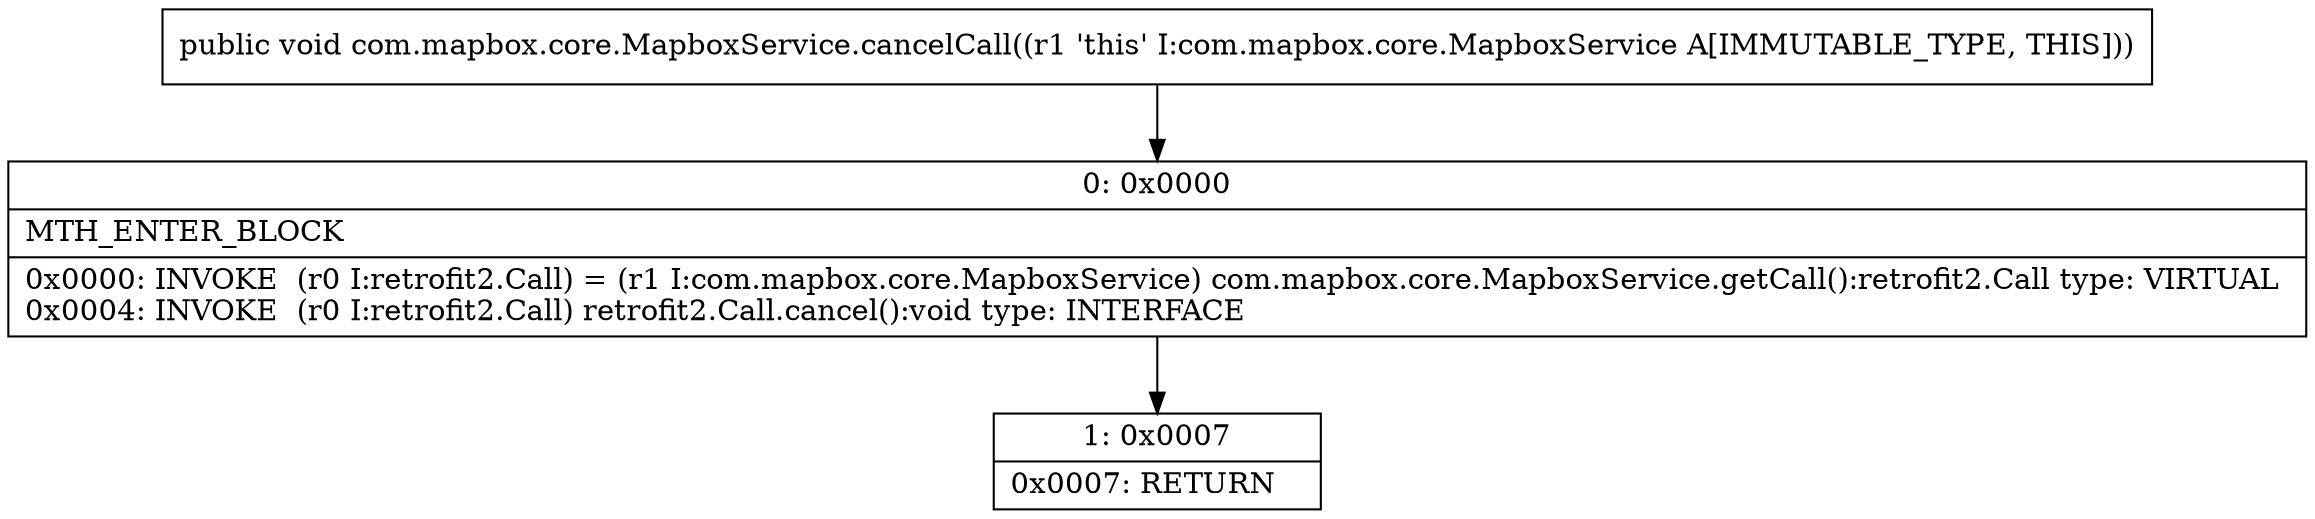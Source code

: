digraph "CFG forcom.mapbox.core.MapboxService.cancelCall()V" {
Node_0 [shape=record,label="{0\:\ 0x0000|MTH_ENTER_BLOCK\l|0x0000: INVOKE  (r0 I:retrofit2.Call) = (r1 I:com.mapbox.core.MapboxService) com.mapbox.core.MapboxService.getCall():retrofit2.Call type: VIRTUAL \l0x0004: INVOKE  (r0 I:retrofit2.Call) retrofit2.Call.cancel():void type: INTERFACE \l}"];
Node_1 [shape=record,label="{1\:\ 0x0007|0x0007: RETURN   \l}"];
MethodNode[shape=record,label="{public void com.mapbox.core.MapboxService.cancelCall((r1 'this' I:com.mapbox.core.MapboxService A[IMMUTABLE_TYPE, THIS])) }"];
MethodNode -> Node_0;
Node_0 -> Node_1;
}

